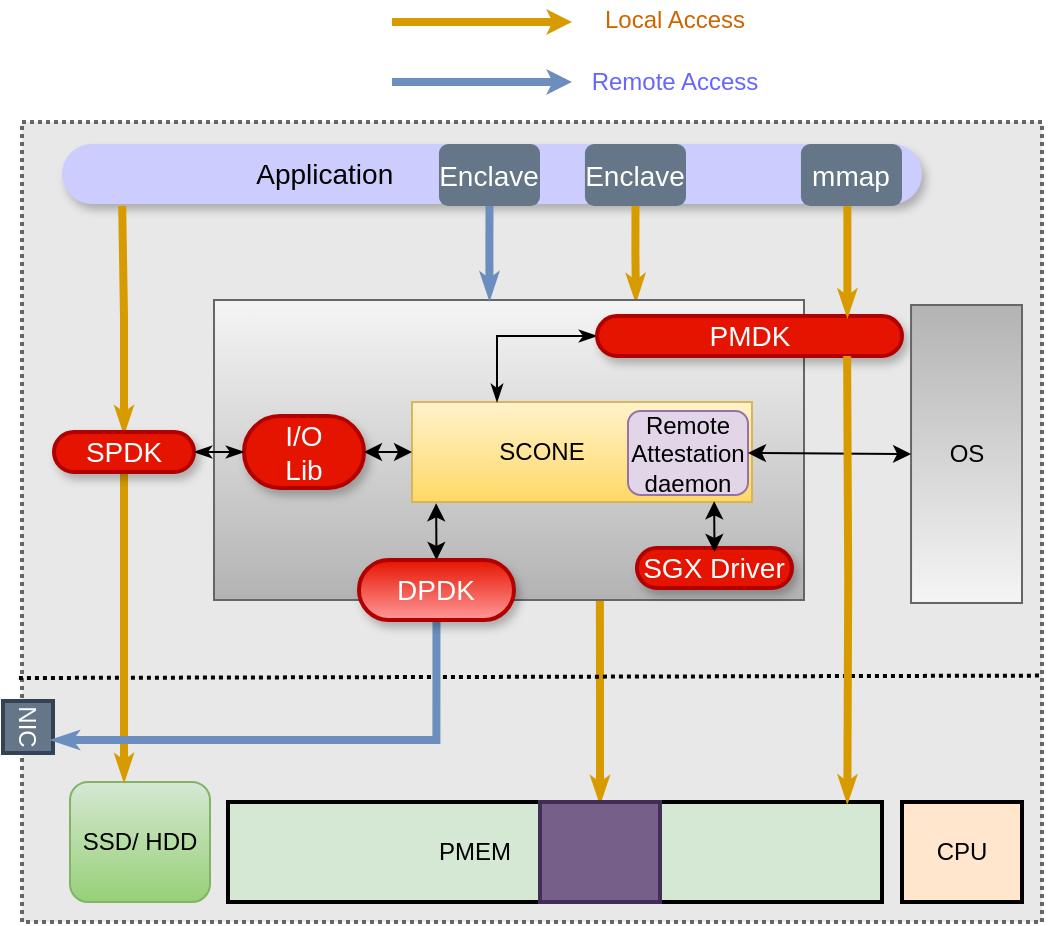 <mxfile version="13.0.3" type="device"><diagram id="Dt-JD3mTmiggho53o0M2" name="Page-1"><mxGraphModel dx="786" dy="849" grid="1" gridSize="10" guides="1" tooltips="1" connect="1" arrows="1" fold="1" page="1" pageScale="1" pageWidth="850" pageHeight="1100" math="0" shadow="0"><root><mxCell id="0"/><mxCell id="1" parent="0"/><mxCell id="-11wo2n6xG0LvXk_p7ef-14" value="" style="rounded=0;whiteSpace=wrap;html=1;dashed=1;dashPattern=1 1;fillColor=#E8E8E8;strokeColor=#666666;fontColor=#333333;strokeWidth=2;" parent="1" vertex="1"><mxGeometry x="330" y="71" width="510" height="400" as="geometry"/></mxCell><mxCell id="-11wo2n6xG0LvXk_p7ef-15" value="CPU" style="rounded=0;whiteSpace=wrap;html=1;fillColor=#ffe6cc;strokeColor=#000000;strokeWidth=2;" parent="1" vertex="1"><mxGeometry x="770" y="411" width="60" height="50" as="geometry"/></mxCell><mxCell id="-11wo2n6xG0LvXk_p7ef-16" value="PMEM&amp;nbsp; &amp;nbsp; &amp;nbsp; &amp;nbsp; &amp;nbsp; &amp;nbsp; &amp;nbsp; &amp;nbsp; &amp;nbsp; &amp;nbsp; &amp;nbsp; &amp;nbsp;&amp;nbsp;" style="rounded=0;whiteSpace=wrap;html=1;fillColor=#d5e8d4;strokeColor=#000000;strokeWidth=2;" parent="1" vertex="1"><mxGeometry x="433" y="411" width="327" height="50" as="geometry"/></mxCell><mxCell id="-11wo2n6xG0LvXk_p7ef-17" value="&lt;font style=&quot;font-size: 14px&quot;&gt;Application&amp;nbsp; &amp;nbsp; &amp;nbsp; &amp;nbsp; &amp;nbsp; &amp;nbsp; &amp;nbsp; &amp;nbsp; &amp;nbsp; &amp;nbsp; &amp;nbsp; &amp;nbsp; &amp;nbsp; &amp;nbsp; &amp;nbsp; &amp;nbsp; &amp;nbsp; &amp;nbsp; &amp;nbsp; &amp;nbsp; &amp;nbsp; &amp;nbsp;&lt;/font&gt;" style="rounded=1;whiteSpace=wrap;html=1;strokeColor=none;strokeWidth=2;fillColor=#CCCCFF;arcSize=50;glass=0;comic=0;shadow=1;" parent="1" vertex="1"><mxGeometry x="350" y="82" width="430" height="30" as="geometry"/></mxCell><mxCell id="ynq6BCxrcE4-CXyPMGDx-23" style="edgeStyle=orthogonalEdgeStyle;rounded=0;orthogonalLoop=1;jettySize=auto;html=1;exitX=0.5;exitY=1;exitDx=0;exitDy=0;entryX=0.715;entryY=0;entryDx=0;entryDy=0;entryPerimeter=0;startArrow=none;startFill=0;startSize=0;endArrow=classicThin;endFill=1;endSize=0;strokeColor=#d79b00;strokeWidth=4;fillColor=#ffe6cc;" edge="1" parent="1" source="-11wo2n6xG0LvXk_p7ef-21" target="qOtrm409AL7zZXa3pEth-13"><mxGeometry relative="1" as="geometry"/></mxCell><mxCell id="-11wo2n6xG0LvXk_p7ef-21" value="&lt;font style=&quot;font-size: 14px&quot;&gt;Enclave&lt;/font&gt;" style="rounded=1;whiteSpace=wrap;html=1;shadow=0;glass=0;comic=0;strokeColor=none;strokeWidth=2;fillColor=#647687;dashed=1;fontColor=#ffffff;" parent="1" vertex="1"><mxGeometry x="611.48" y="82" width="50.52" height="31" as="geometry"/></mxCell><mxCell id="ynq6BCxrcE4-CXyPMGDx-24" style="edgeStyle=orthogonalEdgeStyle;rounded=0;orthogonalLoop=1;jettySize=auto;html=1;exitX=0.5;exitY=0;exitDx=0;exitDy=0;entryX=0.654;entryY=0.992;entryDx=0;entryDy=0;entryPerimeter=0;startArrow=classicThin;startFill=1;startSize=0;endArrow=none;endFill=0;endSize=0;strokeColor=#d79b00;strokeWidth=4;fillColor=#ffe6cc;" edge="1" parent="1" source="-11wo2n6xG0LvXk_p7ef-24" target="qOtrm409AL7zZXa3pEth-13"><mxGeometry relative="1" as="geometry"/></mxCell><mxCell id="-11wo2n6xG0LvXk_p7ef-24" value="" style="rounded=0;whiteSpace=wrap;html=1;fillColor=#76608a;strokeColor=#432D57;strokeWidth=2;fontColor=#ffffff;" parent="1" vertex="1"><mxGeometry x="589" y="411" width="60" height="50" as="geometry"/></mxCell><mxCell id="-11wo2n6xG0LvXk_p7ef-29" value="NIC" style="rounded=0;whiteSpace=wrap;html=1;strokeColor=#314354;strokeWidth=2;fillColor=#647687;fontColor=#ffffff;rotation=90;" parent="1" vertex="1"><mxGeometry x="320" y="361" width="26" height="25" as="geometry"/></mxCell><mxCell id="-11wo2n6xG0LvXk_p7ef-40" value="" style="endArrow=classic;html=1;strokeColor=#d79b00;strokeWidth=4;fillColor=#ffe6cc;endSize=0;" parent="1" edge="1"><mxGeometry width="50" height="50" relative="1" as="geometry"><mxPoint x="515" y="21" as="sourcePoint"/><mxPoint x="605" y="21" as="targetPoint"/></mxGeometry></mxCell><mxCell id="-11wo2n6xG0LvXk_p7ef-41" value="" style="endArrow=classic;html=1;strokeColor=#6c8ebf;strokeWidth=4;fillColor=#dae8fc;endSize=0;" parent="1" edge="1"><mxGeometry width="50" height="50" relative="1" as="geometry"><mxPoint x="515" y="51" as="sourcePoint"/><mxPoint x="605" y="51" as="targetPoint"/></mxGeometry></mxCell><mxCell id="-11wo2n6xG0LvXk_p7ef-42" value="&lt;font color=&quot;#cc6600&quot;&gt;Local Access&lt;/font&gt;" style="text;html=1;align=center;verticalAlign=middle;resizable=0;points=[];autosize=1;" parent="1" vertex="1"><mxGeometry x="611" y="10" width="90" height="20" as="geometry"/></mxCell><mxCell id="-11wo2n6xG0LvXk_p7ef-43" value="&lt;font color=&quot;#6666ff&quot;&gt;Remote Access&lt;/font&gt;" style="text;html=1;align=center;verticalAlign=middle;resizable=0;points=[];autosize=1;" parent="1" vertex="1"><mxGeometry x="606" y="41" width="100" height="20" as="geometry"/></mxCell><mxCell id="DvPt6QMurNBu-C0nyFy1-10" value="" style="endArrow=none;dashed=1;html=1;entryX=1.001;entryY=0.692;entryDx=0;entryDy=0;exitX=-0.003;exitY=0.695;exitDx=0;exitDy=0;rounded=0;dashPattern=1 1;strokeWidth=2;entryPerimeter=0;exitPerimeter=0;" parent="1" target="-11wo2n6xG0LvXk_p7ef-14" edge="1" source="-11wo2n6xG0LvXk_p7ef-14"><mxGeometry width="50" height="50" relative="1" as="geometry"><mxPoint x="380" y="350" as="sourcePoint"/><mxPoint x="720.0" y="350" as="targetPoint"/></mxGeometry></mxCell><mxCell id="qOtrm409AL7zZXa3pEth-2" value="SSD/ HDD" style="rounded=1;whiteSpace=wrap;html=1;gradientColor=#97d077;fillColor=#d5e8d4;strokeColor=#82b366;" parent="1" vertex="1"><mxGeometry x="354" y="401" width="70" height="60" as="geometry"/></mxCell><mxCell id="ynq6BCxrcE4-CXyPMGDx-21" style="edgeStyle=orthogonalEdgeStyle;rounded=0;orthogonalLoop=1;jettySize=auto;html=1;exitX=0.5;exitY=0;exitDx=0;exitDy=0;entryX=0.07;entryY=1.032;entryDx=0;entryDy=0;entryPerimeter=0;startArrow=classicThin;startFill=1;endArrow=none;endFill=0;strokeColor=#d79b00;strokeWidth=4;endSize=3;startSize=0;fillColor=#ffe6cc;" edge="1" parent="1" source="qOtrm409AL7zZXa3pEth-4" target="-11wo2n6xG0LvXk_p7ef-17"><mxGeometry relative="1" as="geometry"/></mxCell><mxCell id="ynq6BCxrcE4-CXyPMGDx-22" style="edgeStyle=orthogonalEdgeStyle;rounded=0;orthogonalLoop=1;jettySize=auto;html=1;exitX=0.5;exitY=1;exitDx=0;exitDy=0;entryX=0.386;entryY=-0.017;entryDx=0;entryDy=0;entryPerimeter=0;startArrow=none;startFill=0;endArrow=classicThin;endFill=1;strokeColor=#d79b00;strokeWidth=4;endSize=0;startSize=0;fillColor=#ffe6cc;" edge="1" parent="1" source="qOtrm409AL7zZXa3pEth-4"><mxGeometry relative="1" as="geometry"><mxPoint x="381.02" y="399.98" as="targetPoint"/></mxGeometry></mxCell><mxCell id="qOtrm409AL7zZXa3pEth-4" value="&lt;font style=&quot;font-size: 14px&quot;&gt;SPDK&lt;/font&gt;" style="rounded=1;whiteSpace=wrap;html=1;strokeColor=#B20000;strokeWidth=2;fillColor=#e51400;arcSize=50;glass=0;comic=0;shadow=1;fontColor=#ffffff;" parent="1" vertex="1"><mxGeometry x="346" y="226" width="70" height="20" as="geometry"/></mxCell><mxCell id="qOtrm409AL7zZXa3pEth-13" value="" style="rounded=0;whiteSpace=wrap;html=1;gradientColor=#b3b3b3;fillColor=#f5f5f5;strokeColor=#666666;" parent="1" vertex="1"><mxGeometry x="426" y="160" width="295" height="150" as="geometry"/></mxCell><mxCell id="qOtrm409AL7zZXa3pEth-14" value="&lt;font style=&quot;font-size: 14px&quot;&gt;SGX Driver&lt;/font&gt;" style="rounded=1;whiteSpace=wrap;html=1;strokeColor=#B20000;strokeWidth=2;fillColor=#e51400;arcSize=50;glass=0;comic=0;shadow=1;fontColor=#ffffff;" parent="1" vertex="1"><mxGeometry x="637.48" y="284" width="77.52" height="20" as="geometry"/></mxCell><mxCell id="qOtrm409AL7zZXa3pEth-15" value="SCONE&amp;nbsp; &amp;nbsp; &amp;nbsp; &amp;nbsp; &amp;nbsp; &amp;nbsp;&amp;nbsp;" style="rounded=0;whiteSpace=wrap;html=1;gradientColor=#ffd966;fillColor=#fff2cc;strokeColor=#d6b656;" parent="1" vertex="1"><mxGeometry x="525" y="211" width="170" height="50" as="geometry"/></mxCell><mxCell id="ynq6BCxrcE4-CXyPMGDx-26" style="edgeStyle=orthogonalEdgeStyle;rounded=0;orthogonalLoop=1;jettySize=auto;html=1;exitX=0.5;exitY=1;exitDx=0;exitDy=0;entryX=0.75;entryY=0;entryDx=0;entryDy=0;startArrow=none;startFill=0;startSize=0;endArrow=classicThin;endFill=1;endSize=0;strokeColor=#6c8ebf;strokeWidth=4;fillColor=#dae8fc;" edge="1" parent="1" source="ynq6BCxrcE4-CXyPMGDx-1" target="-11wo2n6xG0LvXk_p7ef-29"><mxGeometry relative="1" as="geometry"/></mxCell><mxCell id="ynq6BCxrcE4-CXyPMGDx-1" value="&lt;font style=&quot;font-size: 14px&quot;&gt;DPDK&lt;/font&gt;" style="rounded=1;whiteSpace=wrap;html=1;strokeColor=#B20000;strokeWidth=2;fillColor=#e51400;arcSize=50;glass=0;comic=0;shadow=1;fontColor=#ffffff;gradientColor=#FF9999;" vertex="1" parent="1"><mxGeometry x="498.48" y="290" width="77.52" height="30" as="geometry"/></mxCell><mxCell id="DvPt6QMurNBu-C0nyFy1-8" value="Remote&lt;br&gt;Attestation&lt;br&gt;daemon" style="rounded=1;whiteSpace=wrap;html=1;fillColor=#e1d5e7;strokeColor=#9673a6;" parent="1" vertex="1"><mxGeometry x="633" y="215.5" width="60" height="42" as="geometry"/></mxCell><mxCell id="ynq6BCxrcE4-CXyPMGDx-28" style="edgeStyle=orthogonalEdgeStyle;rounded=0;orthogonalLoop=1;jettySize=auto;html=1;exitX=0;exitY=0.5;exitDx=0;exitDy=0;entryX=0.25;entryY=0;entryDx=0;entryDy=0;startArrow=classicThin;startFill=1;startSize=6;endArrow=classicThin;endFill=1;endSize=6;strokeColor=#000000;strokeWidth=1;" edge="1" parent="1" source="-11wo2n6xG0LvXk_p7ef-19" target="qOtrm409AL7zZXa3pEth-15"><mxGeometry relative="1" as="geometry"/></mxCell><mxCell id="-11wo2n6xG0LvXk_p7ef-19" value="&lt;font style=&quot;font-size: 14px&quot;&gt;PMDK&lt;/font&gt;" style="rounded=1;whiteSpace=wrap;html=1;strokeColor=#B20000;strokeWidth=2;fillColor=#e51400;arcSize=50;glass=0;comic=0;shadow=1;fontColor=#ffffff;" parent="1" vertex="1"><mxGeometry x="617.52" y="168" width="152.48" height="20" as="geometry"/></mxCell><mxCell id="ynq6BCxrcE4-CXyPMGDx-5" value="&lt;span style=&quot;font-size: 14px&quot;&gt;I/O&lt;br&gt;Lib&lt;br&gt;&lt;/span&gt;" style="rounded=1;whiteSpace=wrap;html=1;strokeColor=#B20000;strokeWidth=2;fillColor=#e51400;arcSize=50;glass=0;comic=0;shadow=1;fontColor=#ffffff;" vertex="1" parent="1"><mxGeometry x="441" y="218" width="60" height="36" as="geometry"/></mxCell><mxCell id="ynq6BCxrcE4-CXyPMGDx-25" style="edgeStyle=orthogonalEdgeStyle;rounded=0;orthogonalLoop=1;jettySize=auto;html=1;exitX=0.5;exitY=1;exitDx=0;exitDy=0;entryX=0.467;entryY=-0.006;entryDx=0;entryDy=0;entryPerimeter=0;startArrow=none;startFill=0;startSize=0;endArrow=classicThin;endFill=1;endSize=0;strokeColor=#6c8ebf;strokeWidth=4;fillColor=#dae8fc;" edge="1" parent="1" source="ynq6BCxrcE4-CXyPMGDx-6" target="qOtrm409AL7zZXa3pEth-13"><mxGeometry relative="1" as="geometry"/></mxCell><mxCell id="ynq6BCxrcE4-CXyPMGDx-6" value="&lt;font style=&quot;font-size: 14px&quot;&gt;Enclave&lt;/font&gt;" style="rounded=1;whiteSpace=wrap;html=1;shadow=0;glass=0;comic=0;strokeColor=none;strokeWidth=2;fillColor=#647687;dashed=1;fontColor=#ffffff;" vertex="1" parent="1"><mxGeometry x="538.48" y="82" width="50.52" height="31" as="geometry"/></mxCell><mxCell id="ynq6BCxrcE4-CXyPMGDx-10" value="" style="endArrow=classic;startArrow=classic;html=1;entryX=0.5;entryY=0;entryDx=0;entryDy=0;exitX=0.071;exitY=1.013;exitDx=0;exitDy=0;exitPerimeter=0;" edge="1" parent="1" source="qOtrm409AL7zZXa3pEth-15" target="ynq6BCxrcE4-CXyPMGDx-1"><mxGeometry width="50" height="50" relative="1" as="geometry"><mxPoint x="496" y="390" as="sourcePoint"/><mxPoint x="546" y="340" as="targetPoint"/></mxGeometry></mxCell><mxCell id="ynq6BCxrcE4-CXyPMGDx-11" value="" style="endArrow=classic;startArrow=classic;html=1;entryX=0.5;entryY=0;entryDx=0;entryDy=0;exitX=0.071;exitY=1.013;exitDx=0;exitDy=0;exitPerimeter=0;" edge="1" parent="1"><mxGeometry width="50" height="50" relative="1" as="geometry"><mxPoint x="676.07" y="260.65" as="sourcePoint"/><mxPoint x="676.24" y="286" as="targetPoint"/></mxGeometry></mxCell><mxCell id="ynq6BCxrcE4-CXyPMGDx-12" style="edgeStyle=orthogonalEdgeStyle;rounded=0;orthogonalLoop=1;jettySize=auto;html=1;exitX=1;exitY=0.5;exitDx=0;exitDy=0;entryX=0;entryY=0.5;entryDx=0;entryDy=0;startArrow=classicThin;startFill=1;endArrow=classicThin;endFill=1;" edge="1" parent="1" source="qOtrm409AL7zZXa3pEth-4" target="ynq6BCxrcE4-CXyPMGDx-5"><mxGeometry relative="1" as="geometry"/></mxCell><mxCell id="ynq6BCxrcE4-CXyPMGDx-14" value="" style="endArrow=classic;startArrow=classic;html=1;entryX=0;entryY=0.5;entryDx=0;entryDy=0;exitX=1;exitY=0.5;exitDx=0;exitDy=0;" edge="1" parent="1" source="ynq6BCxrcE4-CXyPMGDx-5" target="qOtrm409AL7zZXa3pEth-15"><mxGeometry width="50" height="50" relative="1" as="geometry"><mxPoint x="547.07" y="271.65" as="sourcePoint"/><mxPoint x="547.24" y="297" as="targetPoint"/></mxGeometry></mxCell><mxCell id="ynq6BCxrcE4-CXyPMGDx-15" value="OS" style="rounded=0;whiteSpace=wrap;html=1;gradientColor=#b3b3b3;fillColor=#f5f5f5;strokeColor=#666666;gradientDirection=north;" vertex="1" parent="1"><mxGeometry x="774.52" y="162.5" width="55.48" height="149" as="geometry"/></mxCell><mxCell id="ynq6BCxrcE4-CXyPMGDx-19" value="" style="endArrow=classic;startArrow=classic;html=1;entryX=1;entryY=0.5;entryDx=0;entryDy=0;exitX=0;exitY=0.5;exitDx=0;exitDy=0;" edge="1" parent="1" source="ynq6BCxrcE4-CXyPMGDx-15" target="DvPt6QMurNBu-C0nyFy1-8"><mxGeometry width="50" height="50" relative="1" as="geometry"><mxPoint x="686.07" y="270.65" as="sourcePoint"/><mxPoint x="686.24" y="296" as="targetPoint"/></mxGeometry></mxCell><mxCell id="ynq6BCxrcE4-CXyPMGDx-31" style="edgeStyle=orthogonalEdgeStyle;rounded=0;orthogonalLoop=1;jettySize=auto;html=1;exitX=0.459;exitY=1;exitDx=0;exitDy=0;entryX=0.821;entryY=-0.017;entryDx=0;entryDy=0;entryPerimeter=0;startArrow=none;startFill=0;startSize=6;endArrow=classicThin;endFill=1;endSize=0;strokeColor=#d79b00;strokeWidth=4;exitPerimeter=0;fillColor=#ffe6cc;" edge="1" parent="1" source="ynq6BCxrcE4-CXyPMGDx-30" target="-11wo2n6xG0LvXk_p7ef-19"><mxGeometry relative="1" as="geometry"/></mxCell><mxCell id="ynq6BCxrcE4-CXyPMGDx-30" value="&lt;font style=&quot;font-size: 14px&quot;&gt;mmap&lt;/font&gt;" style="rounded=1;whiteSpace=wrap;html=1;shadow=0;glass=0;comic=0;strokeColor=none;strokeWidth=2;fillColor=#647687;dashed=1;fontColor=#ffffff;" vertex="1" parent="1"><mxGeometry x="719.48" y="82" width="50.52" height="31" as="geometry"/></mxCell><mxCell id="ynq6BCxrcE4-CXyPMGDx-33" style="edgeStyle=orthogonalEdgeStyle;rounded=0;orthogonalLoop=1;jettySize=auto;html=1;exitX=0.459;exitY=1;exitDx=0;exitDy=0;entryX=0.947;entryY=-0.007;entryDx=0;entryDy=0;entryPerimeter=0;startArrow=none;startFill=0;startSize=6;endArrow=classicThin;endFill=1;endSize=0;strokeColor=#d79b00;strokeWidth=4;exitPerimeter=0;fillColor=#ffe6cc;" edge="1" parent="1" target="-11wo2n6xG0LvXk_p7ef-16"><mxGeometry relative="1" as="geometry"><mxPoint x="742.569" y="188" as="sourcePoint"/><mxPoint x="742.606" y="242.66" as="targetPoint"/></mxGeometry></mxCell></root></mxGraphModel></diagram></mxfile>